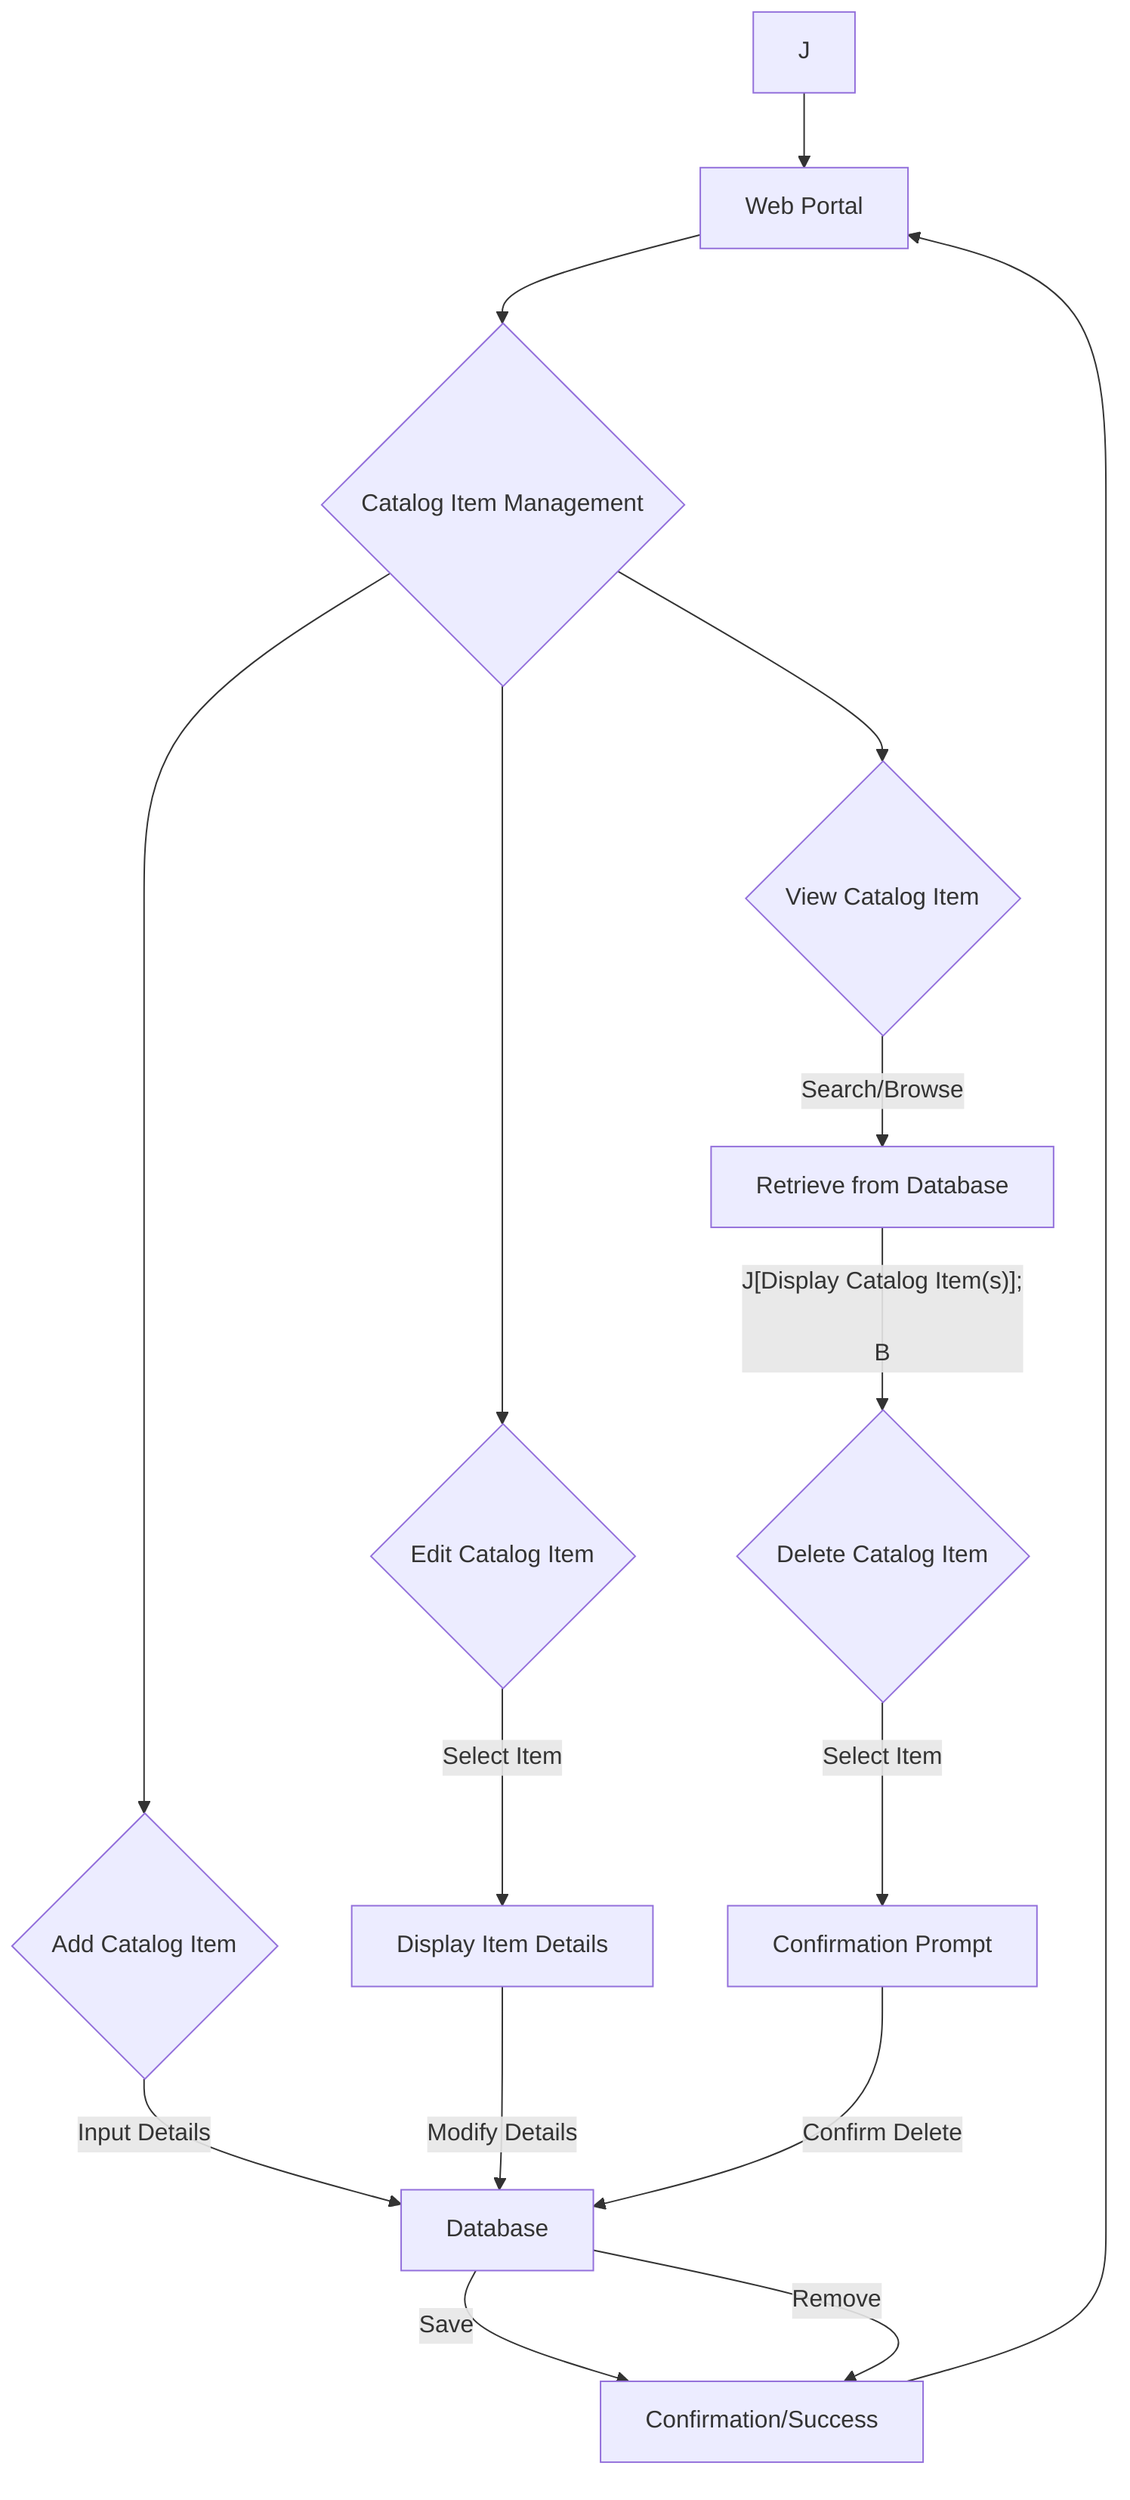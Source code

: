 graph TD
    A[Web Portal] --> B{Catalog Item Management};

    B --> C{Add Catalog Item};
    C -- "Input Details" --> D[Database];
    D -- "Save" --> E[Confirmation/Success];

    B --> F{Edit Catalog Item};
    F -- "Select Item" --> G[Display Item Details];
    G -- "Modify Details" --> D;

    B --> H{View Catalog Item};
    H -- "Search/Browse" --> I[Retrieve from Database];
    I -- J[Display Catalog Item(s)];

    B --> K{Delete Catalog Item};
    K -- "Select Item" --> L[Confirmation Prompt];
    L -- "Confirm Delete" --> D;
    D -- "Remove" --> E;

    E --> A;
    J --> A;